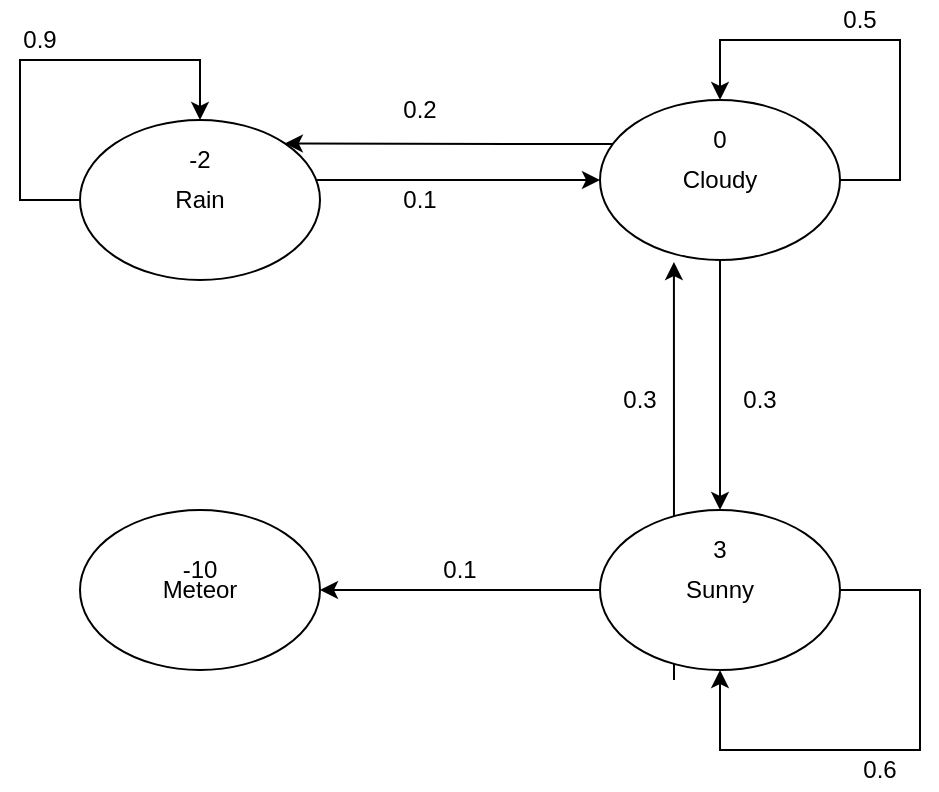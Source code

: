 <mxfile version="13.0.1" type="device"><diagram id="s2wL1BHezS0zNYOG8BzT" name="Page-1"><mxGraphModel dx="1038" dy="489" grid="1" gridSize="10" guides="1" tooltips="1" connect="1" arrows="1" fold="1" page="1" pageScale="1" pageWidth="1100" pageHeight="850" math="0" shadow="0"><root><mxCell id="0"/><mxCell id="1" parent="0"/><mxCell id="4CMPuCH37O-2GOaifihj-12" value="" style="edgeStyle=orthogonalEdgeStyle;rounded=0;orthogonalLoop=1;jettySize=auto;html=1;entryX=0.5;entryY=0;entryDx=0;entryDy=0;" parent="1" source="4CMPuCH37O-2GOaifihj-1" target="4CMPuCH37O-2GOaifihj-1" edge="1"><mxGeometry relative="1" as="geometry"><mxPoint x="510" y="20" as="targetPoint"/><Array as="points"><mxPoint x="510" y="130"/><mxPoint x="510" y="60"/><mxPoint x="600" y="60"/></Array></mxGeometry></mxCell><mxCell id="4CMPuCH37O-2GOaifihj-15" value="" style="edgeStyle=orthogonalEdgeStyle;rounded=0;orthogonalLoop=1;jettySize=auto;html=1;entryX=0;entryY=0.5;entryDx=0;entryDy=0;" parent="1" source="4CMPuCH37O-2GOaifihj-1" target="4CMPuCH37O-2GOaifihj-4" edge="1"><mxGeometry relative="1" as="geometry"><mxPoint x="480" y="120" as="targetPoint"/><Array as="points"><mxPoint x="560" y="120"/><mxPoint x="560" y="120"/></Array></mxGeometry></mxCell><mxCell id="4CMPuCH37O-2GOaifihj-1" value="Rain" style="ellipse;whiteSpace=wrap;html=1;" parent="1" vertex="1"><mxGeometry x="540" y="90" width="120" height="80" as="geometry"/></mxCell><mxCell id="4CMPuCH37O-2GOaifihj-2" value="Meteor" style="ellipse;whiteSpace=wrap;html=1;" parent="1" vertex="1"><mxGeometry x="540" y="285" width="120" height="80" as="geometry"/></mxCell><mxCell id="4CMPuCH37O-2GOaifihj-34" value="" style="edgeStyle=orthogonalEdgeStyle;rounded=0;orthogonalLoop=1;jettySize=auto;html=1;entryX=0.308;entryY=1.013;entryDx=0;entryDy=0;entryPerimeter=0;" parent="1" source="4CMPuCH37O-2GOaifihj-3" target="4CMPuCH37O-2GOaifihj-4" edge="1"><mxGeometry relative="1" as="geometry"><mxPoint x="720" y="480" as="targetPoint"/><Array as="points"><mxPoint x="837" y="370"/><mxPoint x="837" y="370"/></Array></mxGeometry></mxCell><mxCell id="4CMPuCH37O-2GOaifihj-36" value="" style="edgeStyle=orthogonalEdgeStyle;rounded=0;orthogonalLoop=1;jettySize=auto;html=1;entryX=0.5;entryY=1;entryDx=0;entryDy=0;" parent="1" source="4CMPuCH37O-2GOaifihj-3" target="4CMPuCH37O-2GOaifihj-3" edge="1"><mxGeometry relative="1" as="geometry"><mxPoint x="960" y="445" as="targetPoint"/><Array as="points"><mxPoint x="960" y="325"/><mxPoint x="960" y="405"/><mxPoint x="860" y="405"/></Array></mxGeometry></mxCell><mxCell id="v2NmV0Hj8cUVO2CUGP0F-2" value="" style="edgeStyle=orthogonalEdgeStyle;rounded=0;orthogonalLoop=1;jettySize=auto;html=1;entryX=1;entryY=0.5;entryDx=0;entryDy=0;" edge="1" parent="1" source="4CMPuCH37O-2GOaifihj-3" target="4CMPuCH37O-2GOaifihj-2"><mxGeometry relative="1" as="geometry"/></mxCell><mxCell id="4CMPuCH37O-2GOaifihj-3" value="Sunny" style="ellipse;whiteSpace=wrap;html=1;" parent="1" vertex="1"><mxGeometry x="800" y="285" width="120" height="80" as="geometry"/></mxCell><mxCell id="4CMPuCH37O-2GOaifihj-23" value="" style="edgeStyle=orthogonalEdgeStyle;rounded=0;orthogonalLoop=1;jettySize=auto;html=1;entryX=0.5;entryY=0;entryDx=0;entryDy=0;" parent="1" source="4CMPuCH37O-2GOaifihj-4" target="4CMPuCH37O-2GOaifihj-4" edge="1"><mxGeometry relative="1" as="geometry"><mxPoint x="1000" y="20" as="targetPoint"/><Array as="points"><mxPoint x="950" y="120"/><mxPoint x="950" y="50"/><mxPoint x="860" y="50"/></Array></mxGeometry></mxCell><mxCell id="4CMPuCH37O-2GOaifihj-32" value="" style="edgeStyle=orthogonalEdgeStyle;rounded=0;orthogonalLoop=1;jettySize=auto;html=1;entryX=0.5;entryY=0;entryDx=0;entryDy=0;" parent="1" source="4CMPuCH37O-2GOaifihj-4" target="4CMPuCH37O-2GOaifihj-3" edge="1"><mxGeometry relative="1" as="geometry"><mxPoint x="860" y="240" as="targetPoint"/></mxGeometry></mxCell><mxCell id="v2NmV0Hj8cUVO2CUGP0F-1" value="" style="edgeStyle=orthogonalEdgeStyle;rounded=0;orthogonalLoop=1;jettySize=auto;html=1;entryX=1;entryY=0;entryDx=0;entryDy=0;" edge="1" parent="1" source="4CMPuCH37O-2GOaifihj-4" target="4CMPuCH37O-2GOaifihj-1"><mxGeometry relative="1" as="geometry"><Array as="points"><mxPoint x="770" y="102"/><mxPoint x="770" y="102"/></Array></mxGeometry></mxCell><mxCell id="4CMPuCH37O-2GOaifihj-4" value="Cloudy" style="ellipse;whiteSpace=wrap;html=1;" parent="1" vertex="1"><mxGeometry x="800" y="80" width="120" height="80" as="geometry"/></mxCell><mxCell id="4CMPuCH37O-2GOaifihj-9" value="0.3" style="text;html=1;strokeColor=none;fillColor=none;align=center;verticalAlign=middle;whiteSpace=wrap;rounded=0;" parent="1" vertex="1"><mxGeometry x="860" y="220" width="40" height="20" as="geometry"/></mxCell><mxCell id="4CMPuCH37O-2GOaifihj-10" value="0.3" style="text;html=1;strokeColor=none;fillColor=none;align=center;verticalAlign=middle;whiteSpace=wrap;rounded=0;" parent="1" vertex="1"><mxGeometry x="800" y="220" width="40" height="20" as="geometry"/></mxCell><mxCell id="4CMPuCH37O-2GOaifihj-13" value="0.9" style="text;html=1;strokeColor=none;fillColor=none;align=center;verticalAlign=middle;whiteSpace=wrap;rounded=0;" parent="1" vertex="1"><mxGeometry x="500" y="40" width="40" height="20" as="geometry"/></mxCell><mxCell id="4CMPuCH37O-2GOaifihj-16" value="0.1" style="text;html=1;strokeColor=none;fillColor=none;align=center;verticalAlign=middle;whiteSpace=wrap;rounded=0;" parent="1" vertex="1"><mxGeometry x="690" y="120" width="40" height="20" as="geometry"/></mxCell><mxCell id="4CMPuCH37O-2GOaifihj-21" value="0.2" style="text;html=1;strokeColor=none;fillColor=none;align=center;verticalAlign=middle;whiteSpace=wrap;rounded=0;" parent="1" vertex="1"><mxGeometry x="690" y="75" width="40" height="20" as="geometry"/></mxCell><mxCell id="4CMPuCH37O-2GOaifihj-24" value="0.5" style="text;html=1;strokeColor=none;fillColor=none;align=center;verticalAlign=middle;whiteSpace=wrap;rounded=0;" parent="1" vertex="1"><mxGeometry x="910" y="30" width="40" height="20" as="geometry"/></mxCell><mxCell id="4CMPuCH37O-2GOaifihj-30" value="0.6" style="text;html=1;strokeColor=none;fillColor=none;align=center;verticalAlign=middle;whiteSpace=wrap;rounded=0;" parent="1" vertex="1"><mxGeometry x="920" y="405" width="40" height="20" as="geometry"/></mxCell><mxCell id="4CMPuCH37O-2GOaifihj-40" value="0.1" style="text;html=1;strokeColor=none;fillColor=none;align=center;verticalAlign=middle;whiteSpace=wrap;rounded=0;" parent="1" vertex="1"><mxGeometry x="710" y="305" width="40" height="20" as="geometry"/></mxCell><mxCell id="k4svvS82J4bByQCpM6yd-1" value="-2" style="text;html=1;strokeColor=none;fillColor=none;align=center;verticalAlign=middle;whiteSpace=wrap;rounded=0;" parent="1" vertex="1"><mxGeometry x="580" y="100" width="40" height="20" as="geometry"/></mxCell><mxCell id="k4svvS82J4bByQCpM6yd-2" value="0" style="text;html=1;strokeColor=none;fillColor=none;align=center;verticalAlign=middle;whiteSpace=wrap;rounded=0;" parent="1" vertex="1"><mxGeometry x="840" y="90" width="40" height="20" as="geometry"/></mxCell><mxCell id="k4svvS82J4bByQCpM6yd-3" value="3" style="text;html=1;strokeColor=none;fillColor=none;align=center;verticalAlign=middle;whiteSpace=wrap;rounded=0;" parent="1" vertex="1"><mxGeometry x="840" y="295" width="40" height="20" as="geometry"/></mxCell><mxCell id="k4svvS82J4bByQCpM6yd-4" value="-10" style="text;html=1;strokeColor=none;fillColor=none;align=center;verticalAlign=middle;whiteSpace=wrap;rounded=0;" parent="1" vertex="1"><mxGeometry x="580" y="305" width="40" height="20" as="geometry"/></mxCell></root></mxGraphModel></diagram></mxfile>